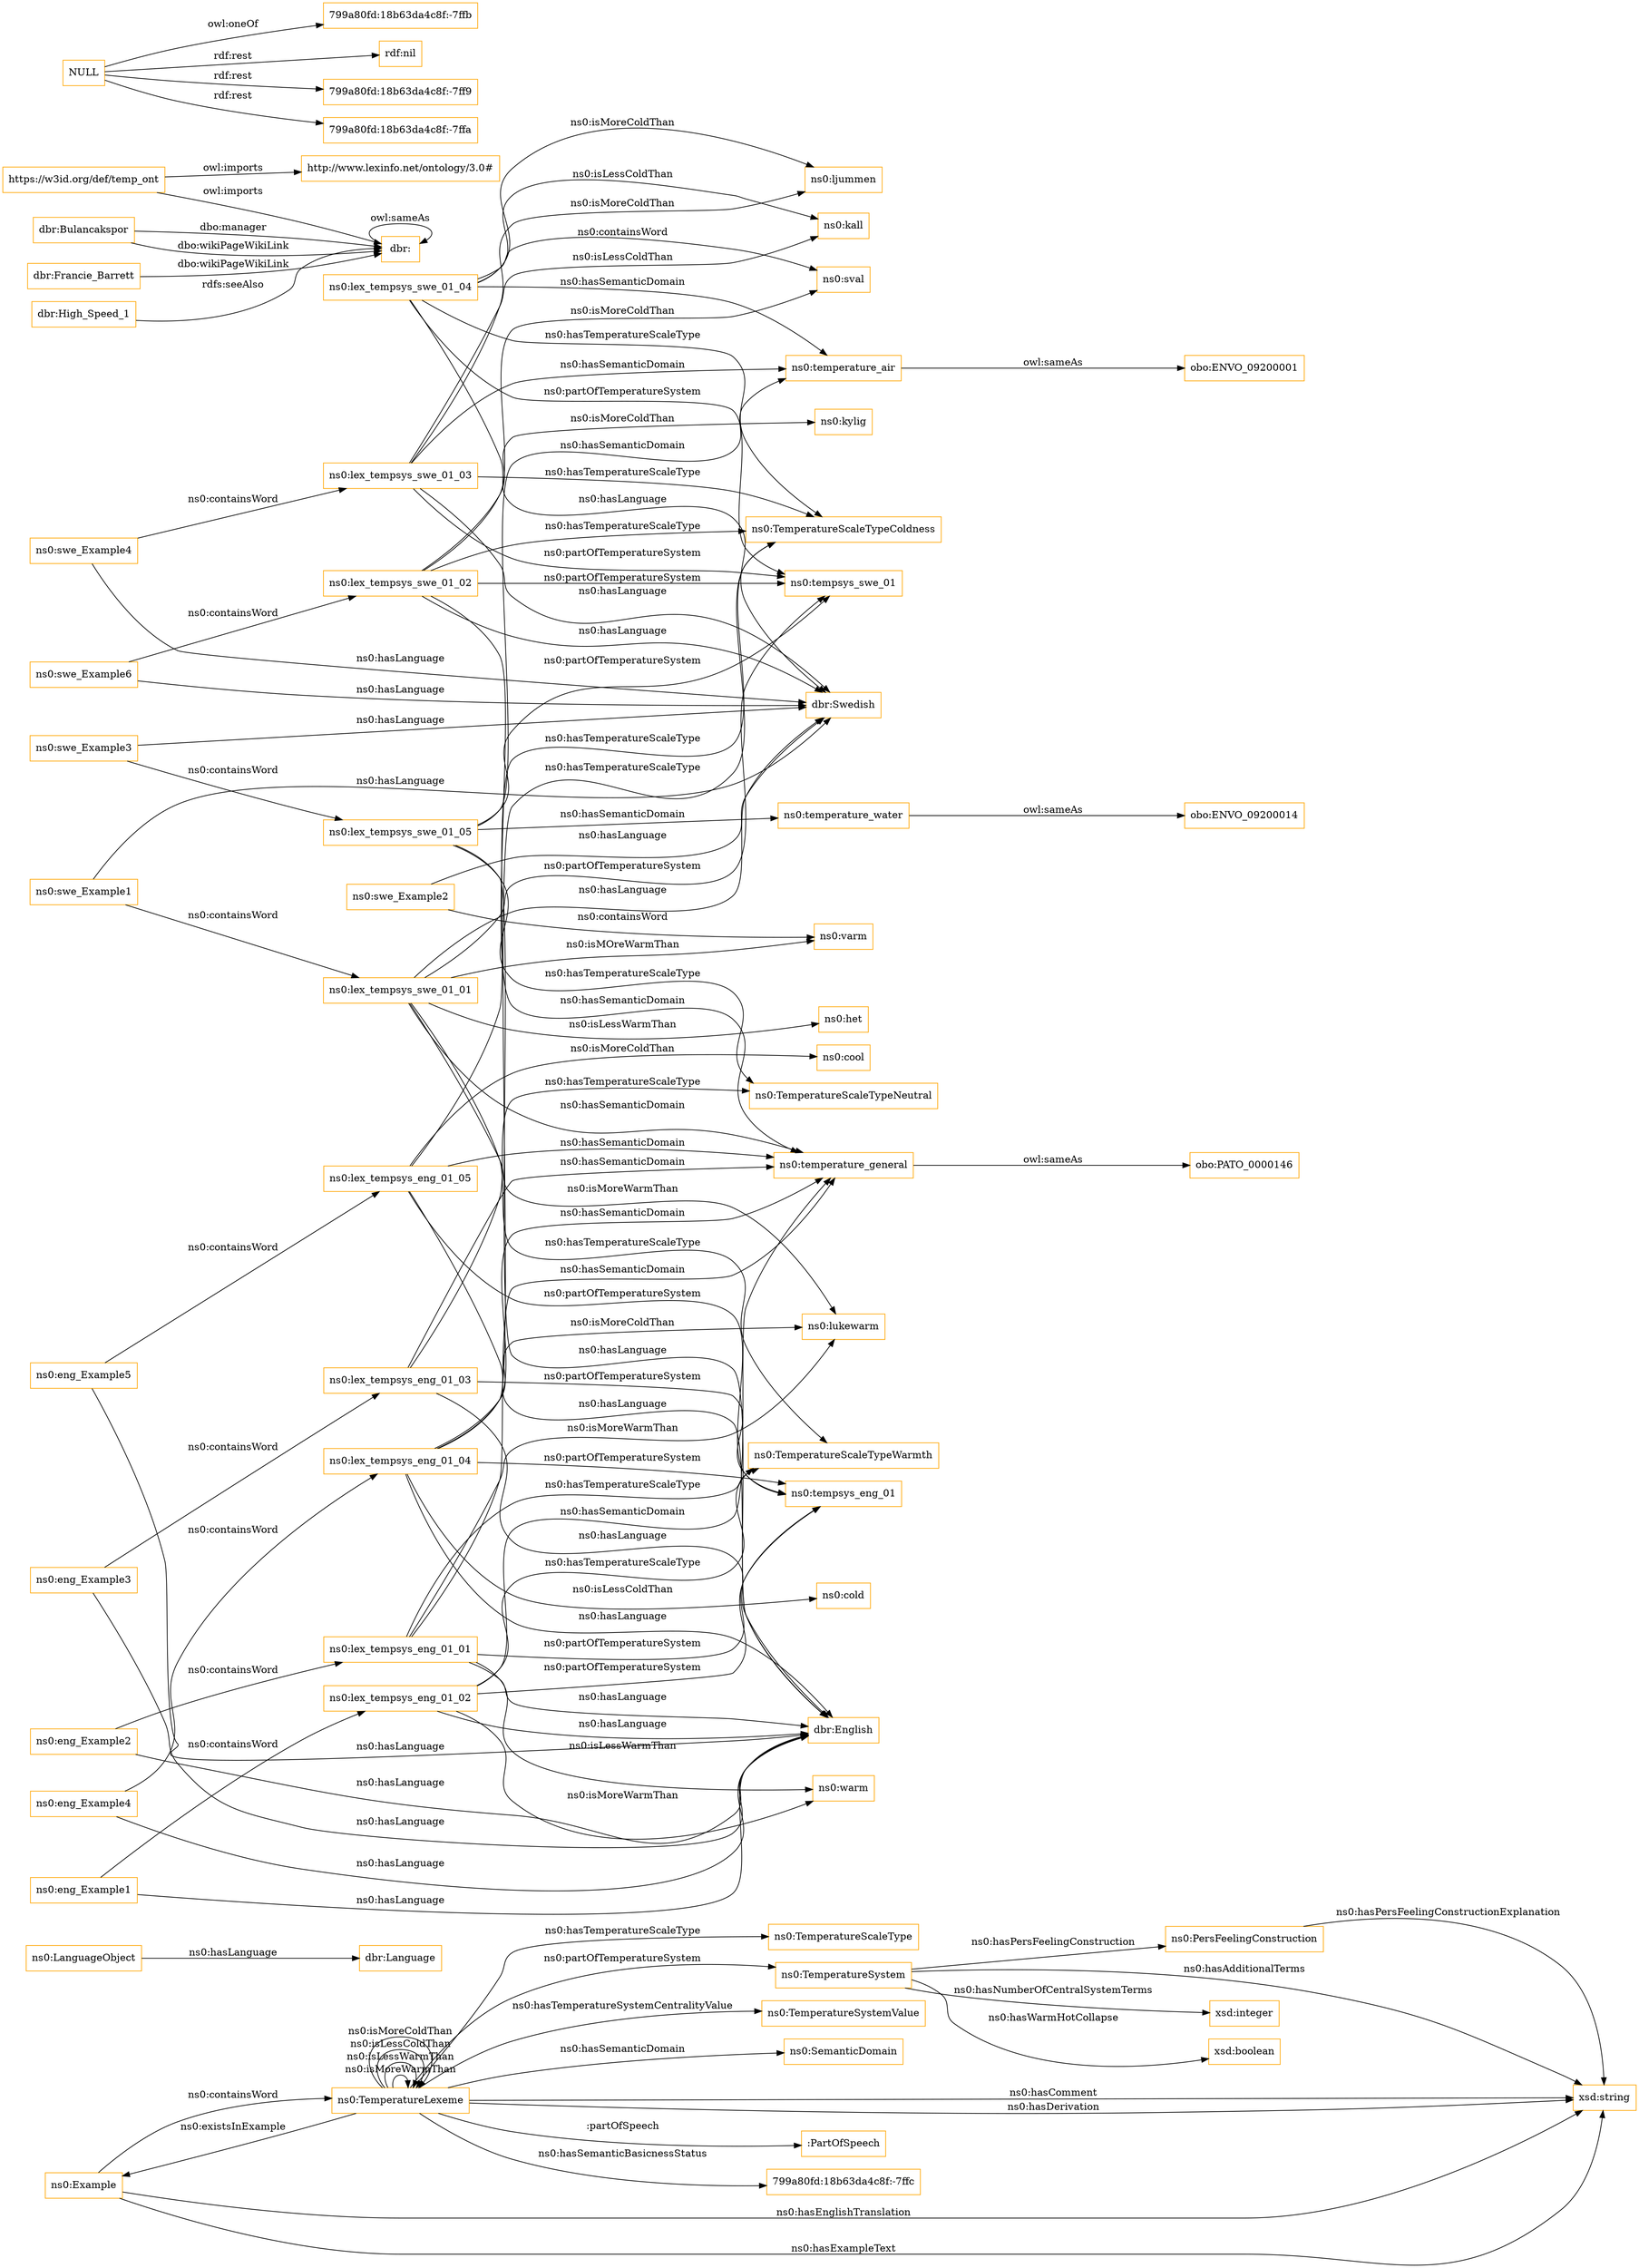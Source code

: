 digraph ar2dtool_diagram { 
rankdir=LR;
size="1501"
node [shape = rectangle, color="orange"]; "ns0:Example" "ns0:TemperatureScaleType" "ns0:PersFeelingConstruction" "ns0:TemperatureSystem" "ns0:TemperatureSystemValue" "ns0:SemanticDomain" "ns0:TemperatureLexeme" "ns0:LanguageObject" ; /*classes style*/
	"ns0:lex_tempsys_swe_01_03" -> "ns0:ljummen" [ label = "ns0:isMoreColdThan" ];
	"ns0:lex_tempsys_swe_01_03" -> "ns0:kall" [ label = "ns0:isLessColdThan" ];
	"ns0:lex_tempsys_swe_01_03" -> "ns0:TemperatureScaleTypeColdness" [ label = "ns0:hasTemperatureScaleType" ];
	"ns0:lex_tempsys_swe_01_03" -> "ns0:temperature_air" [ label = "ns0:hasSemanticDomain" ];
	"ns0:lex_tempsys_swe_01_03" -> "ns0:tempsys_swe_01" [ label = "ns0:partOfTemperatureSystem" ];
	"ns0:lex_tempsys_swe_01_03" -> "dbr:Swedish" [ label = "ns0:hasLanguage" ];
	"ns0:lex_tempsys_eng_01_01" -> "ns0:lukewarm" [ label = "ns0:isMoreWarmThan" ];
	"ns0:lex_tempsys_eng_01_01" -> "ns0:warm" [ label = "ns0:isLessWarmThan" ];
	"ns0:lex_tempsys_eng_01_01" -> "ns0:TemperatureScaleTypeWarmth" [ label = "ns0:hasTemperatureScaleType" ];
	"ns0:lex_tempsys_eng_01_01" -> "ns0:tempsys_eng_01" [ label = "ns0:partOfTemperatureSystem" ];
	"ns0:lex_tempsys_eng_01_01" -> "ns0:temperature_general" [ label = "ns0:hasSemanticDomain" ];
	"ns0:lex_tempsys_eng_01_01" -> "dbr:English" [ label = "ns0:hasLanguage" ];
	"ns0:swe_Example2" -> "dbr:Swedish" [ label = "ns0:hasLanguage" ];
	"ns0:swe_Example2" -> "ns0:varm" [ label = "ns0:containsWord" ];
	"ns0:eng_Example5" -> "dbr:English" [ label = "ns0:hasLanguage" ];
	"ns0:eng_Example5" -> "ns0:lex_tempsys_eng_01_05" [ label = "ns0:containsWord" ];
	"ns0:lex_tempsys_swe_01_02" -> "ns0:temperature_general" [ label = "ns0:hasSemanticDomain" ];
	"ns0:lex_tempsys_swe_01_02" -> "ns0:TemperatureScaleTypeColdness" [ label = "ns0:hasTemperatureScaleType" ];
	"ns0:lex_tempsys_swe_01_02" -> "ns0:sval" [ label = "ns0:isMoreColdThan" ];
	"ns0:lex_tempsys_swe_01_02" -> "dbr:Swedish" [ label = "ns0:hasLanguage" ];
	"ns0:lex_tempsys_swe_01_02" -> "ns0:tempsys_swe_01" [ label = "ns0:partOfTemperatureSystem" ];
	"ns0:lex_tempsys_swe_01_02" -> "ns0:kylig" [ label = "ns0:isMoreColdThan" ];
	"ns0:swe_Example1" -> "dbr:Swedish" [ label = "ns0:hasLanguage" ];
	"ns0:swe_Example1" -> "ns0:lex_tempsys_swe_01_01" [ label = "ns0:containsWord" ];
	"ns0:temperature_water" -> "obo:ENVO_09200014" [ label = "owl:sameAs" ];
	"ns0:eng_Example4" -> "dbr:English" [ label = "ns0:hasLanguage" ];
	"ns0:eng_Example4" -> "ns0:lex_tempsys_eng_01_04" [ label = "ns0:containsWord" ];
	"ns0:temperature_air" -> "obo:ENVO_09200001" [ label = "owl:sameAs" ];
	"ns0:lex_tempsys_eng_01_05" -> "ns0:cool" [ label = "ns0:isMoreColdThan" ];
	"ns0:lex_tempsys_eng_01_05" -> "ns0:TemperatureScaleTypeColdness" [ label = "ns0:hasTemperatureScaleType" ];
	"ns0:lex_tempsys_eng_01_05" -> "ns0:tempsys_eng_01" [ label = "ns0:partOfTemperatureSystem" ];
	"ns0:lex_tempsys_eng_01_05" -> "ns0:temperature_general" [ label = "ns0:hasSemanticDomain" ];
	"ns0:lex_tempsys_eng_01_05" -> "dbr:English" [ label = "ns0:hasLanguage" ];
	"ns0:swe_Example6" -> "dbr:Swedish" [ label = "ns0:hasLanguage" ];
	"ns0:swe_Example6" -> "ns0:lex_tempsys_swe_01_02" [ label = "ns0:containsWord" ];
	"ns0:lex_tempsys_swe_01_01" -> "ns0:tempsys_swe_01" [ label = "ns0:partOfTemperatureSystem" ];
	"ns0:lex_tempsys_swe_01_01" -> "ns0:varm" [ label = "ns0:isMOreWarmThan" ];
	"ns0:lex_tempsys_swe_01_01" -> "ns0:het" [ label = "ns0:isLessWarmThan" ];
	"ns0:lex_tempsys_swe_01_01" -> "dbr:Swedish" [ label = "ns0:hasLanguage" ];
	"ns0:lex_tempsys_swe_01_01" -> "ns0:temperature_general" [ label = "ns0:hasSemanticDomain" ];
	"ns0:lex_tempsys_swe_01_01" -> "ns0:TemperatureScaleTypeWarmth" [ label = "ns0:hasTemperatureScaleType" ];
	"ns0:lex_tempsys_swe_01_01" -> "ns0:lukewarm" [ label = "ns0:isMoreWarmThan" ];
	"https://w3id.org/def/temp_ont" -> "dbr:" [ label = "owl:imports" ];
	"https://w3id.org/def/temp_ont" -> "http://www.lexinfo.net/ontology/3.0#" [ label = "owl:imports" ];
	"dbr:Bulancakspor" -> "dbr:" [ label = "dbo:manager" ];
	"dbr:Bulancakspor" -> "dbr:" [ label = "dbo:wikiPageWikiLink" ];
	"ns0:eng_Example3" -> "dbr:English" [ label = "ns0:hasLanguage" ];
	"ns0:eng_Example3" -> "ns0:lex_tempsys_eng_01_03" [ label = "ns0:containsWord" ];
	"ns0:lex_tempsys_eng_01_04" -> "ns0:lukewarm" [ label = "ns0:isMoreColdThan" ];
	"ns0:lex_tempsys_eng_01_04" -> "ns0:cold" [ label = "ns0:isLessColdThan" ];
	"ns0:lex_tempsys_eng_01_04" -> "ns0:TemperatureScaleTypeColdness" [ label = "ns0:hasTemperatureScaleType" ];
	"ns0:lex_tempsys_eng_01_04" -> "ns0:tempsys_eng_01" [ label = "ns0:partOfTemperatureSystem" ];
	"ns0:lex_tempsys_eng_01_04" -> "ns0:temperature_general" [ label = "ns0:hasSemanticDomain" ];
	"ns0:lex_tempsys_eng_01_04" -> "dbr:English" [ label = "ns0:hasLanguage" ];
	"dbr:Francie_Barrett" -> "dbr:" [ label = "dbo:wikiPageWikiLink" ];
	"NULL" -> "799a80fd:18b63da4c8f:-7ffb" [ label = "owl:oneOf" ];
	"NULL" -> "rdf:nil" [ label = "rdf:rest" ];
	"NULL" -> "799a80fd:18b63da4c8f:-7ff9" [ label = "rdf:rest" ];
	"NULL" -> "799a80fd:18b63da4c8f:-7ffa" [ label = "rdf:rest" ];
	"ns0:eng_Example2" -> "dbr:English" [ label = "ns0:hasLanguage" ];
	"ns0:eng_Example2" -> "ns0:lex_tempsys_eng_01_01" [ label = "ns0:containsWord" ];
	"ns0:lex_tempsys_swe_01_05" -> "ns0:TemperatureScaleTypeNeutral" [ label = "ns0:hasTemperatureScaleType" ];
	"ns0:lex_tempsys_swe_01_05" -> "ns0:tempsys_swe_01" [ label = "ns0:partOfTemperatureSystem" ];
	"ns0:lex_tempsys_swe_01_05" -> "ns0:temperature_water" [ label = "ns0:hasSemanticDomain" ];
	"ns0:lex_tempsys_swe_01_05" -> "ns0:temperature_air" [ label = "ns0:hasSemanticDomain" ];
	"ns0:lex_tempsys_swe_01_05" -> "dbr:English" [ label = "ns0:hasLanguage" ];
	"ns0:lex_tempsys_eng_01_03" -> "ns0:TemperatureScaleTypeNeutral" [ label = "ns0:hasTemperatureScaleType" ];
	"ns0:lex_tempsys_eng_01_03" -> "ns0:tempsys_eng_01" [ label = "ns0:partOfTemperatureSystem" ];
	"ns0:lex_tempsys_eng_01_03" -> "ns0:temperature_general" [ label = "ns0:hasSemanticDomain" ];
	"ns0:lex_tempsys_eng_01_03" -> "dbr:English" [ label = "ns0:hasLanguage" ];
	"ns0:swe_Example4" -> "dbr:Swedish" [ label = "ns0:hasLanguage" ];
	"ns0:swe_Example4" -> "ns0:lex_tempsys_swe_01_03" [ label = "ns0:containsWord" ];
	"ns0:temperature_general" -> "obo:PATO_0000146" [ label = "owl:sameAs" ];
	"dbr:High_Speed_1" -> "dbr:" [ label = "rdfs:seeAlso" ];
	"ns0:eng_Example1" -> "dbr:English" [ label = "ns0:hasLanguage" ];
	"ns0:eng_Example1" -> "ns0:lex_tempsys_eng_01_02" [ label = "ns0:containsWord" ];
	"ns0:lex_tempsys_swe_01_04" -> "dbr:Swedish" [ label = "ns0:hasLanguage" ];
	"ns0:lex_tempsys_swe_01_04" -> "ns0:TemperatureScaleTypeColdness" [ label = "ns0:hasTemperatureScaleType" ];
	"ns0:lex_tempsys_swe_01_04" -> "ns0:tempsys_swe_01" [ label = "ns0:partOfTemperatureSystem" ];
	"ns0:lex_tempsys_swe_01_04" -> "ns0:kall" [ label = "ns0:isLessColdThan" ];
	"ns0:lex_tempsys_swe_01_04" -> "ns0:sval" [ label = "ns0:containsWord" ];
	"ns0:lex_tempsys_swe_01_04" -> "ns0:ljummen" [ label = "ns0:isMoreColdThan" ];
	"ns0:lex_tempsys_swe_01_04" -> "ns0:temperature_air" [ label = "ns0:hasSemanticDomain" ];
	"ns0:lex_tempsys_eng_01_02" -> "ns0:warm" [ label = "ns0:isMoreWarmThan" ];
	"ns0:lex_tempsys_eng_01_02" -> "ns0:TemperatureScaleTypeWarmth" [ label = "ns0:hasTemperatureScaleType" ];
	"ns0:lex_tempsys_eng_01_02" -> "ns0:tempsys_eng_01" [ label = "ns0:partOfTemperatureSystem" ];
	"ns0:lex_tempsys_eng_01_02" -> "ns0:temperature_general" [ label = "ns0:hasSemanticDomain" ];
	"ns0:lex_tempsys_eng_01_02" -> "dbr:English" [ label = "ns0:hasLanguage" ];
	"ns0:swe_Example3" -> "dbr:Swedish" [ label = "ns0:hasLanguage" ];
	"ns0:swe_Example3" -> "ns0:lex_tempsys_swe_01_05" [ label = "ns0:containsWord" ];
	"dbr:" -> "dbr:" [ label = "owl:sameAs" ];
	"ns0:Example" -> "xsd:string" [ label = "ns0:hasEnglishTranslation" ];
	"ns0:TemperatureLexeme" -> "xsd:string" [ label = "ns0:hasComment" ];
	"ns0:Example" -> "xsd:string" [ label = "ns0:hasExampleText" ];
	"ns0:TemperatureLexeme" -> "ns0:TemperatureLexeme" [ label = "ns0:isMoreWarmThan" ];
	"ns0:TemperatureLexeme" -> "ns0:Example" [ label = "ns0:existsInExample" ];
	"ns0:PersFeelingConstruction" -> "xsd:string" [ label = "ns0:hasPersFeelingConstructionExplanation" ];
	"ns0:TemperatureLexeme" -> "ns0:SemanticDomain" [ label = "ns0:hasSemanticDomain" ];
	"ns0:TemperatureSystem" -> "xsd:string" [ label = "ns0:hasAdditionalTerms" ];
	"ns0:TemperatureLexeme" -> "ns0:TemperatureLexeme" [ label = "ns0:isLessWarmThan" ];
	"ns0:TemperatureLexeme" -> "xsd:string" [ label = "ns0:hasDerivation" ];
	"ns0:TemperatureLexeme" -> "ns0:TemperatureSystem" [ label = "ns0:partOfTemperatureSystem" ];
	"ns0:TemperatureLexeme" -> "ns0:TemperatureLexeme" [ label = "ns0:isLessColdThan" ];
	"ns0:LanguageObject" -> "dbr:Language" [ label = "ns0:hasLanguage" ];
	"ns0:TemperatureSystem" -> "xsd:integer" [ label = "ns0:hasNumberOfCentralSystemTerms" ];
	"ns0:TemperatureLexeme" -> "ns0:TemperatureScaleType" [ label = "ns0:hasTemperatureScaleType" ];
	"ns0:TemperatureLexeme" -> ":PartOfSpeech" [ label = ":partOfSpeech" ];
	"ns0:Example" -> "ns0:TemperatureLexeme" [ label = "ns0:containsWord" ];
	"ns0:TemperatureSystem" -> "xsd:boolean" [ label = "ns0:hasWarmHotCollapse" ];
	"ns0:TemperatureLexeme" -> "ns0:TemperatureSystemValue" [ label = "ns0:hasTemperatureSystemCentralityValue" ];
	"ns0:TemperatureLexeme" -> "799a80fd:18b63da4c8f:-7ffc" [ label = "ns0:hasSemanticBasicnessStatus" ];
	"ns0:TemperatureSystem" -> "ns0:PersFeelingConstruction" [ label = "ns0:hasPersFeelingConstruction" ];
	"ns0:TemperatureLexeme" -> "ns0:TemperatureLexeme" [ label = "ns0:isMoreColdThan" ];

}
